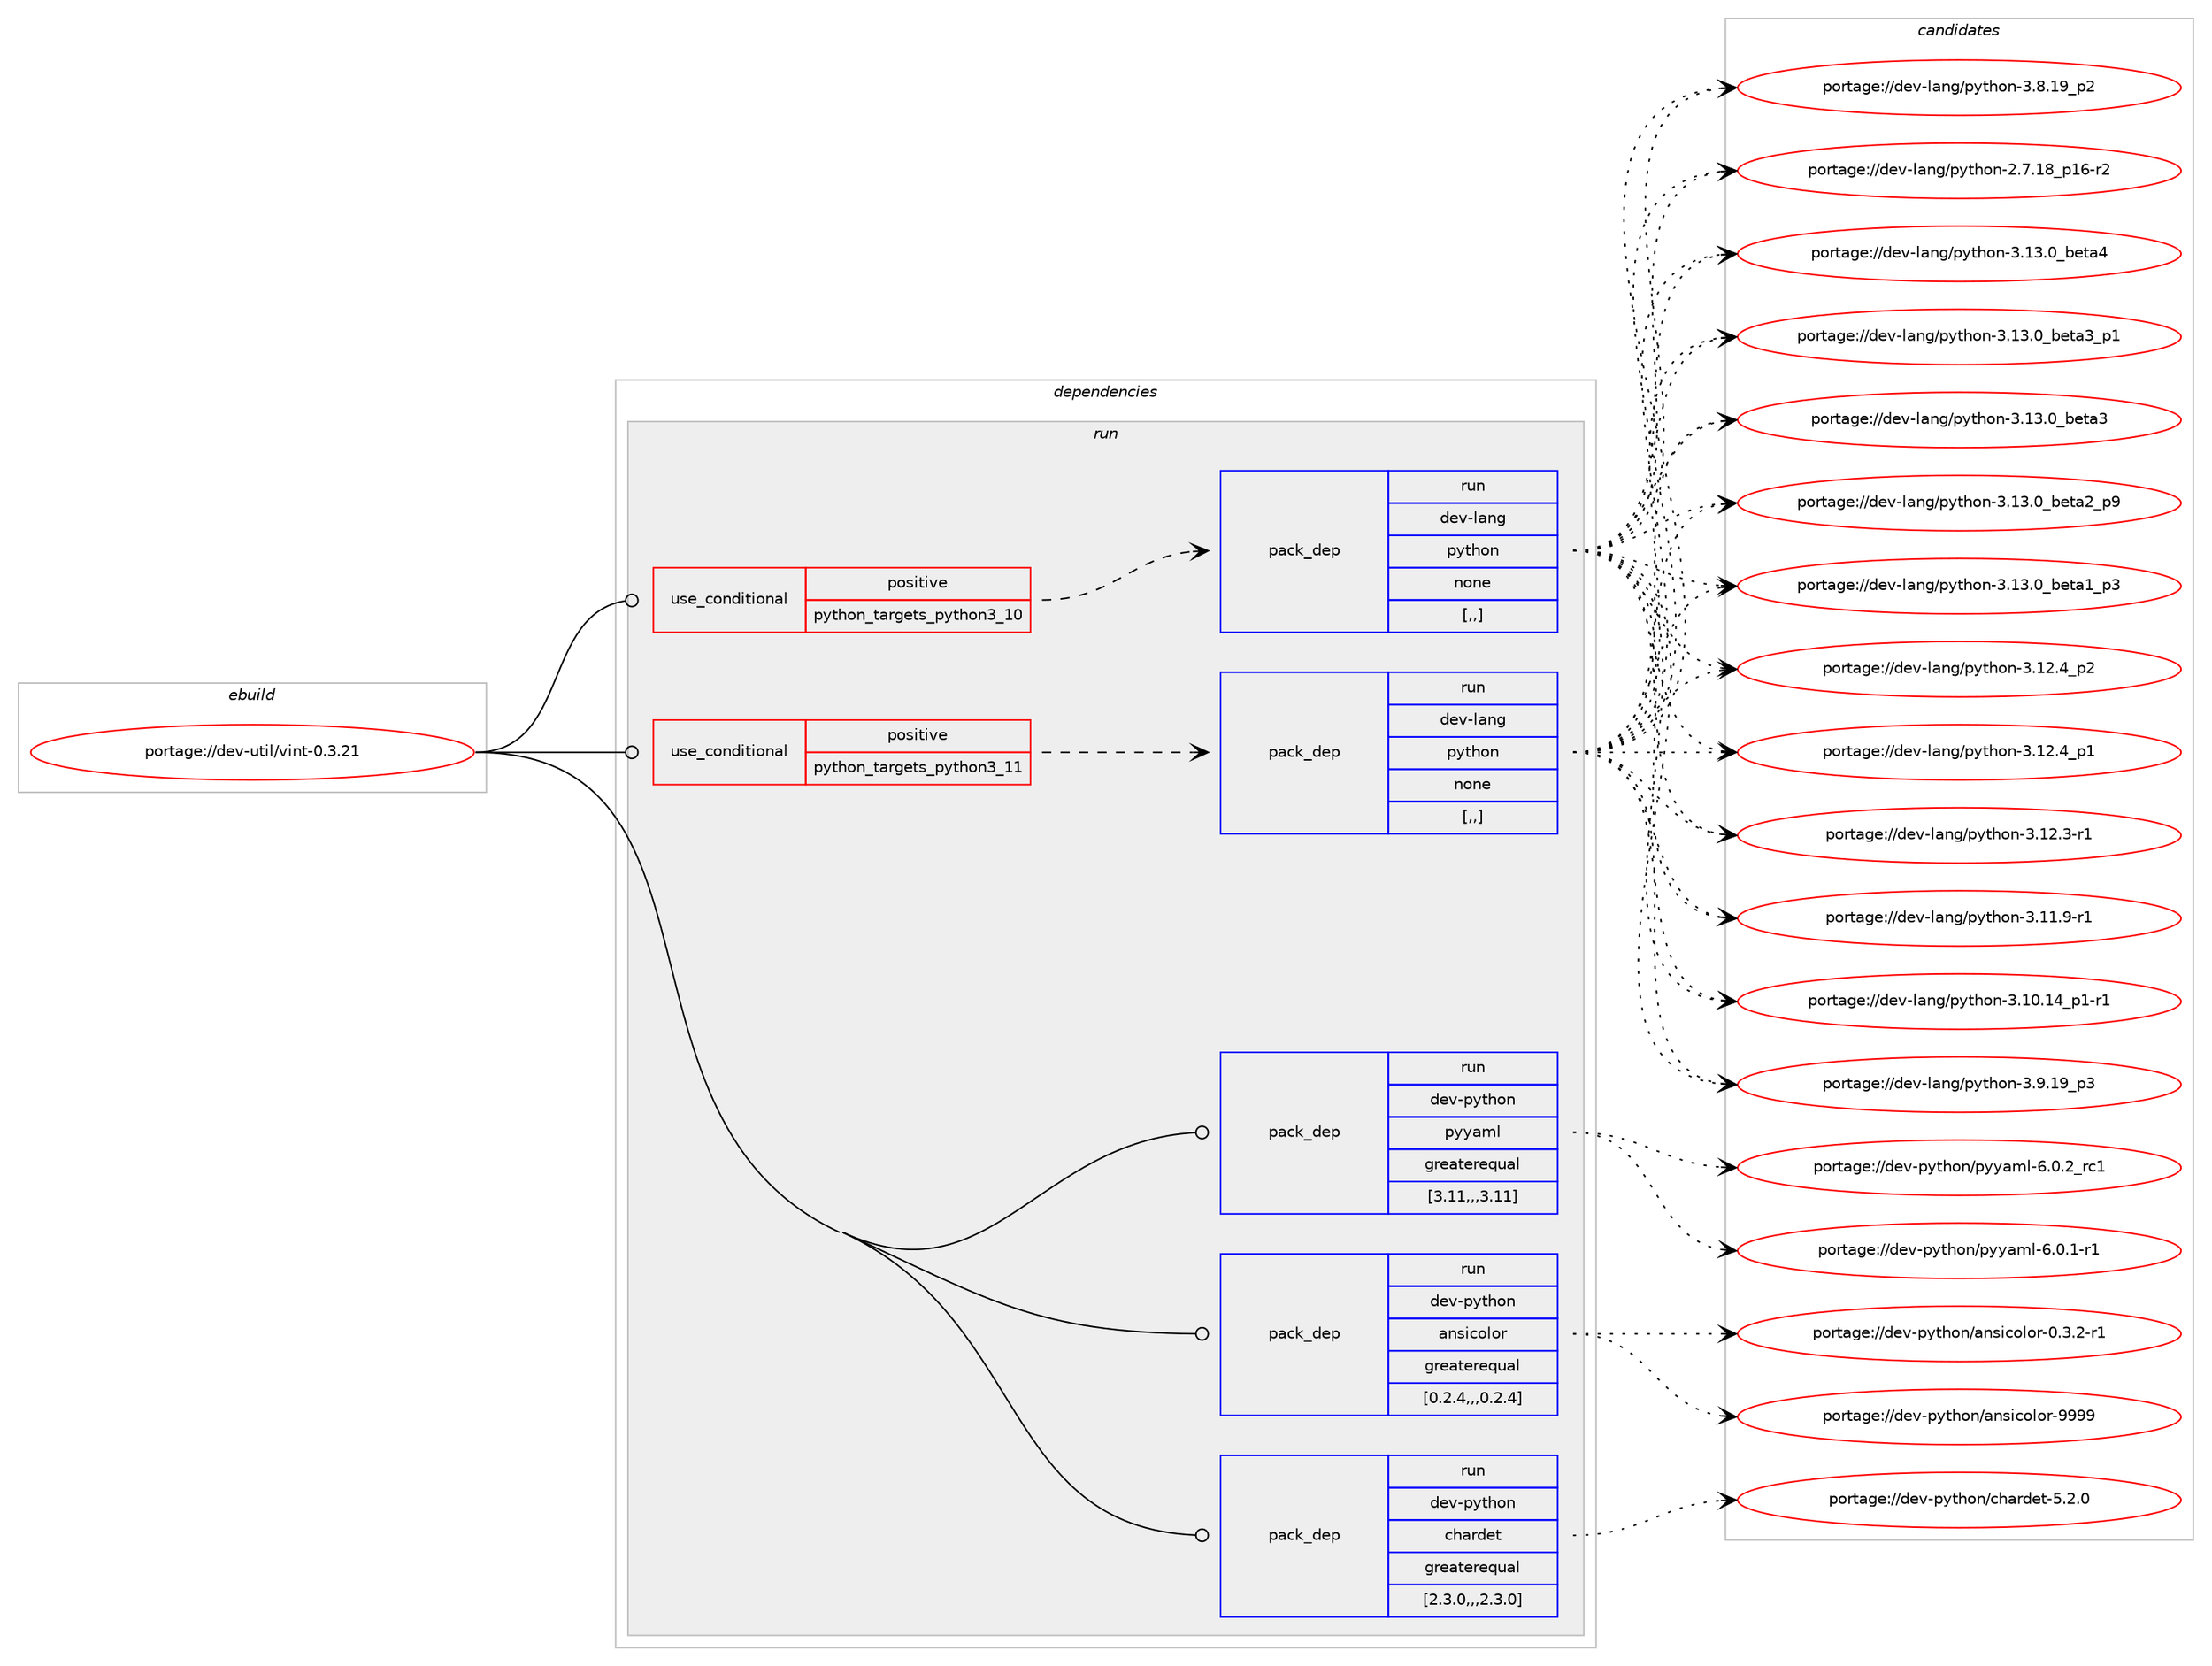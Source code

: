 digraph prolog {

# *************
# Graph options
# *************

newrank=true;
concentrate=true;
compound=true;
graph [rankdir=LR,fontname=Helvetica,fontsize=10,ranksep=1.5];#, ranksep=2.5, nodesep=0.2];
edge  [arrowhead=vee];
node  [fontname=Helvetica,fontsize=10];

# **********
# The ebuild
# **********

subgraph cluster_leftcol {
color=gray;
label=<<i>ebuild</i>>;
id [label="portage://dev-util/vint-0.3.21", color=red, width=4, href="../dev-util/vint-0.3.21.svg"];
}

# ****************
# The dependencies
# ****************

subgraph cluster_midcol {
color=gray;
label=<<i>dependencies</i>>;
subgraph cluster_compile {
fillcolor="#eeeeee";
style=filled;
label=<<i>compile</i>>;
}
subgraph cluster_compileandrun {
fillcolor="#eeeeee";
style=filled;
label=<<i>compile and run</i>>;
}
subgraph cluster_run {
fillcolor="#eeeeee";
style=filled;
label=<<i>run</i>>;
subgraph cond61887 {
dependency220026 [label=<<TABLE BORDER="0" CELLBORDER="1" CELLSPACING="0" CELLPADDING="4"><TR><TD ROWSPAN="3" CELLPADDING="10">use_conditional</TD></TR><TR><TD>positive</TD></TR><TR><TD>python_targets_python3_10</TD></TR></TABLE>>, shape=none, color=red];
subgraph pack156688 {
dependency220027 [label=<<TABLE BORDER="0" CELLBORDER="1" CELLSPACING="0" CELLPADDING="4" WIDTH="220"><TR><TD ROWSPAN="6" CELLPADDING="30">pack_dep</TD></TR><TR><TD WIDTH="110">run</TD></TR><TR><TD>dev-lang</TD></TR><TR><TD>python</TD></TR><TR><TD>none</TD></TR><TR><TD>[,,]</TD></TR></TABLE>>, shape=none, color=blue];
}
dependency220026:e -> dependency220027:w [weight=20,style="dashed",arrowhead="vee"];
}
id:e -> dependency220026:w [weight=20,style="solid",arrowhead="odot"];
subgraph cond61888 {
dependency220028 [label=<<TABLE BORDER="0" CELLBORDER="1" CELLSPACING="0" CELLPADDING="4"><TR><TD ROWSPAN="3" CELLPADDING="10">use_conditional</TD></TR><TR><TD>positive</TD></TR><TR><TD>python_targets_python3_11</TD></TR></TABLE>>, shape=none, color=red];
subgraph pack156689 {
dependency220029 [label=<<TABLE BORDER="0" CELLBORDER="1" CELLSPACING="0" CELLPADDING="4" WIDTH="220"><TR><TD ROWSPAN="6" CELLPADDING="30">pack_dep</TD></TR><TR><TD WIDTH="110">run</TD></TR><TR><TD>dev-lang</TD></TR><TR><TD>python</TD></TR><TR><TD>none</TD></TR><TR><TD>[,,]</TD></TR></TABLE>>, shape=none, color=blue];
}
dependency220028:e -> dependency220029:w [weight=20,style="dashed",arrowhead="vee"];
}
id:e -> dependency220028:w [weight=20,style="solid",arrowhead="odot"];
subgraph pack156690 {
dependency220030 [label=<<TABLE BORDER="0" CELLBORDER="1" CELLSPACING="0" CELLPADDING="4" WIDTH="220"><TR><TD ROWSPAN="6" CELLPADDING="30">pack_dep</TD></TR><TR><TD WIDTH="110">run</TD></TR><TR><TD>dev-python</TD></TR><TR><TD>ansicolor</TD></TR><TR><TD>greaterequal</TD></TR><TR><TD>[0.2.4,,,0.2.4]</TD></TR></TABLE>>, shape=none, color=blue];
}
id:e -> dependency220030:w [weight=20,style="solid",arrowhead="odot"];
subgraph pack156691 {
dependency220031 [label=<<TABLE BORDER="0" CELLBORDER="1" CELLSPACING="0" CELLPADDING="4" WIDTH="220"><TR><TD ROWSPAN="6" CELLPADDING="30">pack_dep</TD></TR><TR><TD WIDTH="110">run</TD></TR><TR><TD>dev-python</TD></TR><TR><TD>chardet</TD></TR><TR><TD>greaterequal</TD></TR><TR><TD>[2.3.0,,,2.3.0]</TD></TR></TABLE>>, shape=none, color=blue];
}
id:e -> dependency220031:w [weight=20,style="solid",arrowhead="odot"];
subgraph pack156692 {
dependency220032 [label=<<TABLE BORDER="0" CELLBORDER="1" CELLSPACING="0" CELLPADDING="4" WIDTH="220"><TR><TD ROWSPAN="6" CELLPADDING="30">pack_dep</TD></TR><TR><TD WIDTH="110">run</TD></TR><TR><TD>dev-python</TD></TR><TR><TD>pyyaml</TD></TR><TR><TD>greaterequal</TD></TR><TR><TD>[3.11,,,3.11]</TD></TR></TABLE>>, shape=none, color=blue];
}
id:e -> dependency220032:w [weight=20,style="solid",arrowhead="odot"];
}
}

# **************
# The candidates
# **************

subgraph cluster_choices {
rank=same;
color=gray;
label=<<i>candidates</i>>;

subgraph choice156688 {
color=black;
nodesep=1;
choice1001011184510897110103471121211161041111104551464951464895981011169752 [label="portage://dev-lang/python-3.13.0_beta4", color=red, width=4,href="../dev-lang/python-3.13.0_beta4.svg"];
choice10010111845108971101034711212111610411111045514649514648959810111697519511249 [label="portage://dev-lang/python-3.13.0_beta3_p1", color=red, width=4,href="../dev-lang/python-3.13.0_beta3_p1.svg"];
choice1001011184510897110103471121211161041111104551464951464895981011169751 [label="portage://dev-lang/python-3.13.0_beta3", color=red, width=4,href="../dev-lang/python-3.13.0_beta3.svg"];
choice10010111845108971101034711212111610411111045514649514648959810111697509511257 [label="portage://dev-lang/python-3.13.0_beta2_p9", color=red, width=4,href="../dev-lang/python-3.13.0_beta2_p9.svg"];
choice10010111845108971101034711212111610411111045514649514648959810111697499511251 [label="portage://dev-lang/python-3.13.0_beta1_p3", color=red, width=4,href="../dev-lang/python-3.13.0_beta1_p3.svg"];
choice100101118451089711010347112121116104111110455146495046529511250 [label="portage://dev-lang/python-3.12.4_p2", color=red, width=4,href="../dev-lang/python-3.12.4_p2.svg"];
choice100101118451089711010347112121116104111110455146495046529511249 [label="portage://dev-lang/python-3.12.4_p1", color=red, width=4,href="../dev-lang/python-3.12.4_p1.svg"];
choice100101118451089711010347112121116104111110455146495046514511449 [label="portage://dev-lang/python-3.12.3-r1", color=red, width=4,href="../dev-lang/python-3.12.3-r1.svg"];
choice100101118451089711010347112121116104111110455146494946574511449 [label="portage://dev-lang/python-3.11.9-r1", color=red, width=4,href="../dev-lang/python-3.11.9-r1.svg"];
choice100101118451089711010347112121116104111110455146494846495295112494511449 [label="portage://dev-lang/python-3.10.14_p1-r1", color=red, width=4,href="../dev-lang/python-3.10.14_p1-r1.svg"];
choice100101118451089711010347112121116104111110455146574649579511251 [label="portage://dev-lang/python-3.9.19_p3", color=red, width=4,href="../dev-lang/python-3.9.19_p3.svg"];
choice100101118451089711010347112121116104111110455146564649579511250 [label="portage://dev-lang/python-3.8.19_p2", color=red, width=4,href="../dev-lang/python-3.8.19_p2.svg"];
choice100101118451089711010347112121116104111110455046554649569511249544511450 [label="portage://dev-lang/python-2.7.18_p16-r2", color=red, width=4,href="../dev-lang/python-2.7.18_p16-r2.svg"];
dependency220027:e -> choice1001011184510897110103471121211161041111104551464951464895981011169752:w [style=dotted,weight="100"];
dependency220027:e -> choice10010111845108971101034711212111610411111045514649514648959810111697519511249:w [style=dotted,weight="100"];
dependency220027:e -> choice1001011184510897110103471121211161041111104551464951464895981011169751:w [style=dotted,weight="100"];
dependency220027:e -> choice10010111845108971101034711212111610411111045514649514648959810111697509511257:w [style=dotted,weight="100"];
dependency220027:e -> choice10010111845108971101034711212111610411111045514649514648959810111697499511251:w [style=dotted,weight="100"];
dependency220027:e -> choice100101118451089711010347112121116104111110455146495046529511250:w [style=dotted,weight="100"];
dependency220027:e -> choice100101118451089711010347112121116104111110455146495046529511249:w [style=dotted,weight="100"];
dependency220027:e -> choice100101118451089711010347112121116104111110455146495046514511449:w [style=dotted,weight="100"];
dependency220027:e -> choice100101118451089711010347112121116104111110455146494946574511449:w [style=dotted,weight="100"];
dependency220027:e -> choice100101118451089711010347112121116104111110455146494846495295112494511449:w [style=dotted,weight="100"];
dependency220027:e -> choice100101118451089711010347112121116104111110455146574649579511251:w [style=dotted,weight="100"];
dependency220027:e -> choice100101118451089711010347112121116104111110455146564649579511250:w [style=dotted,weight="100"];
dependency220027:e -> choice100101118451089711010347112121116104111110455046554649569511249544511450:w [style=dotted,weight="100"];
}
subgraph choice156689 {
color=black;
nodesep=1;
choice1001011184510897110103471121211161041111104551464951464895981011169752 [label="portage://dev-lang/python-3.13.0_beta4", color=red, width=4,href="../dev-lang/python-3.13.0_beta4.svg"];
choice10010111845108971101034711212111610411111045514649514648959810111697519511249 [label="portage://dev-lang/python-3.13.0_beta3_p1", color=red, width=4,href="../dev-lang/python-3.13.0_beta3_p1.svg"];
choice1001011184510897110103471121211161041111104551464951464895981011169751 [label="portage://dev-lang/python-3.13.0_beta3", color=red, width=4,href="../dev-lang/python-3.13.0_beta3.svg"];
choice10010111845108971101034711212111610411111045514649514648959810111697509511257 [label="portage://dev-lang/python-3.13.0_beta2_p9", color=red, width=4,href="../dev-lang/python-3.13.0_beta2_p9.svg"];
choice10010111845108971101034711212111610411111045514649514648959810111697499511251 [label="portage://dev-lang/python-3.13.0_beta1_p3", color=red, width=4,href="../dev-lang/python-3.13.0_beta1_p3.svg"];
choice100101118451089711010347112121116104111110455146495046529511250 [label="portage://dev-lang/python-3.12.4_p2", color=red, width=4,href="../dev-lang/python-3.12.4_p2.svg"];
choice100101118451089711010347112121116104111110455146495046529511249 [label="portage://dev-lang/python-3.12.4_p1", color=red, width=4,href="../dev-lang/python-3.12.4_p1.svg"];
choice100101118451089711010347112121116104111110455146495046514511449 [label="portage://dev-lang/python-3.12.3-r1", color=red, width=4,href="../dev-lang/python-3.12.3-r1.svg"];
choice100101118451089711010347112121116104111110455146494946574511449 [label="portage://dev-lang/python-3.11.9-r1", color=red, width=4,href="../dev-lang/python-3.11.9-r1.svg"];
choice100101118451089711010347112121116104111110455146494846495295112494511449 [label="portage://dev-lang/python-3.10.14_p1-r1", color=red, width=4,href="../dev-lang/python-3.10.14_p1-r1.svg"];
choice100101118451089711010347112121116104111110455146574649579511251 [label="portage://dev-lang/python-3.9.19_p3", color=red, width=4,href="../dev-lang/python-3.9.19_p3.svg"];
choice100101118451089711010347112121116104111110455146564649579511250 [label="portage://dev-lang/python-3.8.19_p2", color=red, width=4,href="../dev-lang/python-3.8.19_p2.svg"];
choice100101118451089711010347112121116104111110455046554649569511249544511450 [label="portage://dev-lang/python-2.7.18_p16-r2", color=red, width=4,href="../dev-lang/python-2.7.18_p16-r2.svg"];
dependency220029:e -> choice1001011184510897110103471121211161041111104551464951464895981011169752:w [style=dotted,weight="100"];
dependency220029:e -> choice10010111845108971101034711212111610411111045514649514648959810111697519511249:w [style=dotted,weight="100"];
dependency220029:e -> choice1001011184510897110103471121211161041111104551464951464895981011169751:w [style=dotted,weight="100"];
dependency220029:e -> choice10010111845108971101034711212111610411111045514649514648959810111697509511257:w [style=dotted,weight="100"];
dependency220029:e -> choice10010111845108971101034711212111610411111045514649514648959810111697499511251:w [style=dotted,weight="100"];
dependency220029:e -> choice100101118451089711010347112121116104111110455146495046529511250:w [style=dotted,weight="100"];
dependency220029:e -> choice100101118451089711010347112121116104111110455146495046529511249:w [style=dotted,weight="100"];
dependency220029:e -> choice100101118451089711010347112121116104111110455146495046514511449:w [style=dotted,weight="100"];
dependency220029:e -> choice100101118451089711010347112121116104111110455146494946574511449:w [style=dotted,weight="100"];
dependency220029:e -> choice100101118451089711010347112121116104111110455146494846495295112494511449:w [style=dotted,weight="100"];
dependency220029:e -> choice100101118451089711010347112121116104111110455146574649579511251:w [style=dotted,weight="100"];
dependency220029:e -> choice100101118451089711010347112121116104111110455146564649579511250:w [style=dotted,weight="100"];
dependency220029:e -> choice100101118451089711010347112121116104111110455046554649569511249544511450:w [style=dotted,weight="100"];
}
subgraph choice156690 {
color=black;
nodesep=1;
choice100101118451121211161041111104797110115105991111081111144557575757 [label="portage://dev-python/ansicolor-9999", color=red, width=4,href="../dev-python/ansicolor-9999.svg"];
choice100101118451121211161041111104797110115105991111081111144548465146504511449 [label="portage://dev-python/ansicolor-0.3.2-r1", color=red, width=4,href="../dev-python/ansicolor-0.3.2-r1.svg"];
dependency220030:e -> choice100101118451121211161041111104797110115105991111081111144557575757:w [style=dotted,weight="100"];
dependency220030:e -> choice100101118451121211161041111104797110115105991111081111144548465146504511449:w [style=dotted,weight="100"];
}
subgraph choice156691 {
color=black;
nodesep=1;
choice10010111845112121116104111110479910497114100101116455346504648 [label="portage://dev-python/chardet-5.2.0", color=red, width=4,href="../dev-python/chardet-5.2.0.svg"];
dependency220031:e -> choice10010111845112121116104111110479910497114100101116455346504648:w [style=dotted,weight="100"];
}
subgraph choice156692 {
color=black;
nodesep=1;
choice100101118451121211161041111104711212112197109108455446484650951149949 [label="portage://dev-python/pyyaml-6.0.2_rc1", color=red, width=4,href="../dev-python/pyyaml-6.0.2_rc1.svg"];
choice1001011184511212111610411111047112121121971091084554464846494511449 [label="portage://dev-python/pyyaml-6.0.1-r1", color=red, width=4,href="../dev-python/pyyaml-6.0.1-r1.svg"];
dependency220032:e -> choice100101118451121211161041111104711212112197109108455446484650951149949:w [style=dotted,weight="100"];
dependency220032:e -> choice1001011184511212111610411111047112121121971091084554464846494511449:w [style=dotted,weight="100"];
}
}

}
